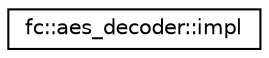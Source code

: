 digraph "Graphical Class Hierarchy"
{
  edge [fontname="Helvetica",fontsize="10",labelfontname="Helvetica",labelfontsize="10"];
  node [fontname="Helvetica",fontsize="10",shape=record];
  rankdir="LR";
  Node0 [label="fc::aes_decoder::impl",height=0.2,width=0.4,color="black", fillcolor="white", style="filled",URL="$structfc_1_1aes__decoder_1_1impl.html"];
}
